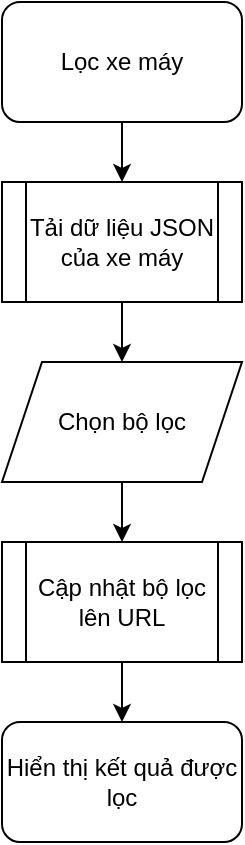 <mxfile version="26.2.2">
  <diagram name="Page-1" id="ZpXAIMiVmifCXDuCzjz0">
    <mxGraphModel dx="1428" dy="849" grid="1" gridSize="10" guides="1" tooltips="1" connect="1" arrows="1" fold="1" page="1" pageScale="1" pageWidth="827" pageHeight="1169" math="0" shadow="0">
      <root>
        <mxCell id="0" />
        <mxCell id="1" parent="0" />
        <mxCell id="Md0lRsH-7A19iuOy63Z8-4" style="edgeStyle=orthogonalEdgeStyle;rounded=0;orthogonalLoop=1;jettySize=auto;html=1;exitX=0.5;exitY=1;exitDx=0;exitDy=0;entryX=0.5;entryY=0;entryDx=0;entryDy=0;" edge="1" parent="1" source="Md0lRsH-7A19iuOy63Z8-1" target="Md0lRsH-7A19iuOy63Z8-3">
          <mxGeometry relative="1" as="geometry" />
        </mxCell>
        <mxCell id="Md0lRsH-7A19iuOy63Z8-1" value="Lọc xe máy" style="rounded=1;whiteSpace=wrap;html=1;" vertex="1" parent="1">
          <mxGeometry x="350" y="30" width="120" height="60" as="geometry" />
        </mxCell>
        <mxCell id="Md0lRsH-7A19iuOy63Z8-2" value="Hiển thị kết quả được lọc" style="rounded=1;whiteSpace=wrap;html=1;" vertex="1" parent="1">
          <mxGeometry x="350" y="390" width="120" height="60" as="geometry" />
        </mxCell>
        <mxCell id="Md0lRsH-7A19iuOy63Z8-6" style="edgeStyle=orthogonalEdgeStyle;rounded=0;orthogonalLoop=1;jettySize=auto;html=1;exitX=0.5;exitY=1;exitDx=0;exitDy=0;entryX=0.5;entryY=0;entryDx=0;entryDy=0;" edge="1" parent="1" source="Md0lRsH-7A19iuOy63Z8-3" target="Md0lRsH-7A19iuOy63Z8-5">
          <mxGeometry relative="1" as="geometry" />
        </mxCell>
        <mxCell id="Md0lRsH-7A19iuOy63Z8-3" value="Tải dữ liệu JSON của xe máy" style="shape=process;whiteSpace=wrap;html=1;backgroundOutline=1;" vertex="1" parent="1">
          <mxGeometry x="350" y="120" width="120" height="60" as="geometry" />
        </mxCell>
        <mxCell id="Md0lRsH-7A19iuOy63Z8-8" style="edgeStyle=orthogonalEdgeStyle;rounded=0;orthogonalLoop=1;jettySize=auto;html=1;exitX=0.5;exitY=1;exitDx=0;exitDy=0;entryX=0.5;entryY=0;entryDx=0;entryDy=0;" edge="1" parent="1" source="Md0lRsH-7A19iuOy63Z8-5" target="Md0lRsH-7A19iuOy63Z8-7">
          <mxGeometry relative="1" as="geometry" />
        </mxCell>
        <mxCell id="Md0lRsH-7A19iuOy63Z8-5" value="Chọn bộ lọc" style="shape=parallelogram;perimeter=parallelogramPerimeter;whiteSpace=wrap;html=1;fixedSize=1;" vertex="1" parent="1">
          <mxGeometry x="350" y="210" width="120" height="60" as="geometry" />
        </mxCell>
        <mxCell id="Md0lRsH-7A19iuOy63Z8-9" style="edgeStyle=orthogonalEdgeStyle;rounded=0;orthogonalLoop=1;jettySize=auto;html=1;exitX=0.5;exitY=1;exitDx=0;exitDy=0;entryX=0.5;entryY=0;entryDx=0;entryDy=0;" edge="1" parent="1" source="Md0lRsH-7A19iuOy63Z8-7" target="Md0lRsH-7A19iuOy63Z8-2">
          <mxGeometry relative="1" as="geometry" />
        </mxCell>
        <mxCell id="Md0lRsH-7A19iuOy63Z8-7" value="Cập nhật bộ lọc lên URL" style="shape=process;whiteSpace=wrap;html=1;backgroundOutline=1;" vertex="1" parent="1">
          <mxGeometry x="350" y="300" width="120" height="60" as="geometry" />
        </mxCell>
      </root>
    </mxGraphModel>
  </diagram>
</mxfile>
